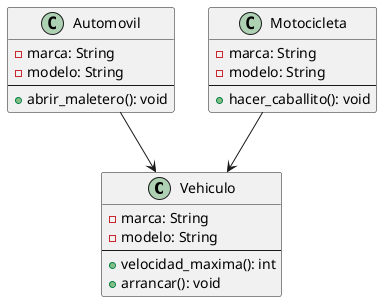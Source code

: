 @startuml
class Vehiculo {
    -marca: String
    -modelo: String
    --
    +velocidad_maxima(): int
    +arrancar(): void
}

class Automovil {
    -marca: String
    -modelo: String
    --
    +abrir_maletero(): void
}

class Motocicleta {
    -marca: String
    -modelo: String
    --
    +hacer_caballito(): void
}
Automovil --> Vehiculo
Motocicleta --> Vehiculo

@enduml